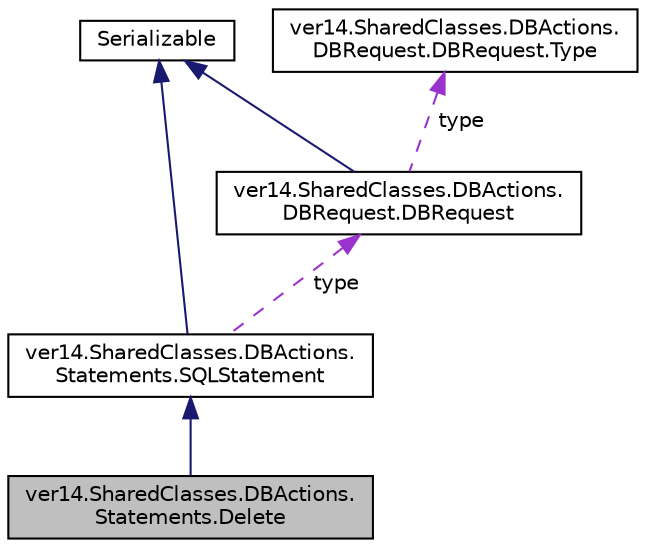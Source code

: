 digraph "ver14.SharedClasses.DBActions.Statements.Delete"
{
 // LATEX_PDF_SIZE
  edge [fontname="Helvetica",fontsize="10",labelfontname="Helvetica",labelfontsize="10"];
  node [fontname="Helvetica",fontsize="10",shape=record];
  Node1 [label="ver14.SharedClasses.DBActions.\lStatements.Delete",height=0.2,width=0.4,color="black", fillcolor="grey75", style="filled", fontcolor="black",tooltip=" "];
  Node2 -> Node1 [dir="back",color="midnightblue",fontsize="10",style="solid"];
  Node2 [label="ver14.SharedClasses.DBActions.\lStatements.SQLStatement",height=0.2,width=0.4,color="black", fillcolor="white", style="filled",URL="$classver14_1_1_shared_classes_1_1_d_b_actions_1_1_statements_1_1_s_q_l_statement.html",tooltip=" "];
  Node3 -> Node2 [dir="back",color="midnightblue",fontsize="10",style="solid"];
  Node3 [label="Serializable",height=0.2,width=0.4,color="black", fillcolor="white", style="filled",tooltip=" "];
  Node4 -> Node2 [dir="back",color="darkorchid3",fontsize="10",style="dashed",label=" type" ];
  Node4 [label="ver14.SharedClasses.DBActions.\lDBRequest.DBRequest",height=0.2,width=0.4,color="black", fillcolor="white", style="filled",URL="$classver14_1_1_shared_classes_1_1_d_b_actions_1_1_d_b_request_1_1_d_b_request.html",tooltip=" "];
  Node3 -> Node4 [dir="back",color="midnightblue",fontsize="10",style="solid"];
  Node5 -> Node4 [dir="back",color="darkorchid3",fontsize="10",style="dashed",label=" type" ];
  Node5 [label="ver14.SharedClasses.DBActions.\lDBRequest.DBRequest.Type",height=0.2,width=0.4,color="black", fillcolor="white", style="filled",URL="$enumver14_1_1_shared_classes_1_1_d_b_actions_1_1_d_b_request_1_1_d_b_request_1_1_type.html",tooltip=" "];
}
